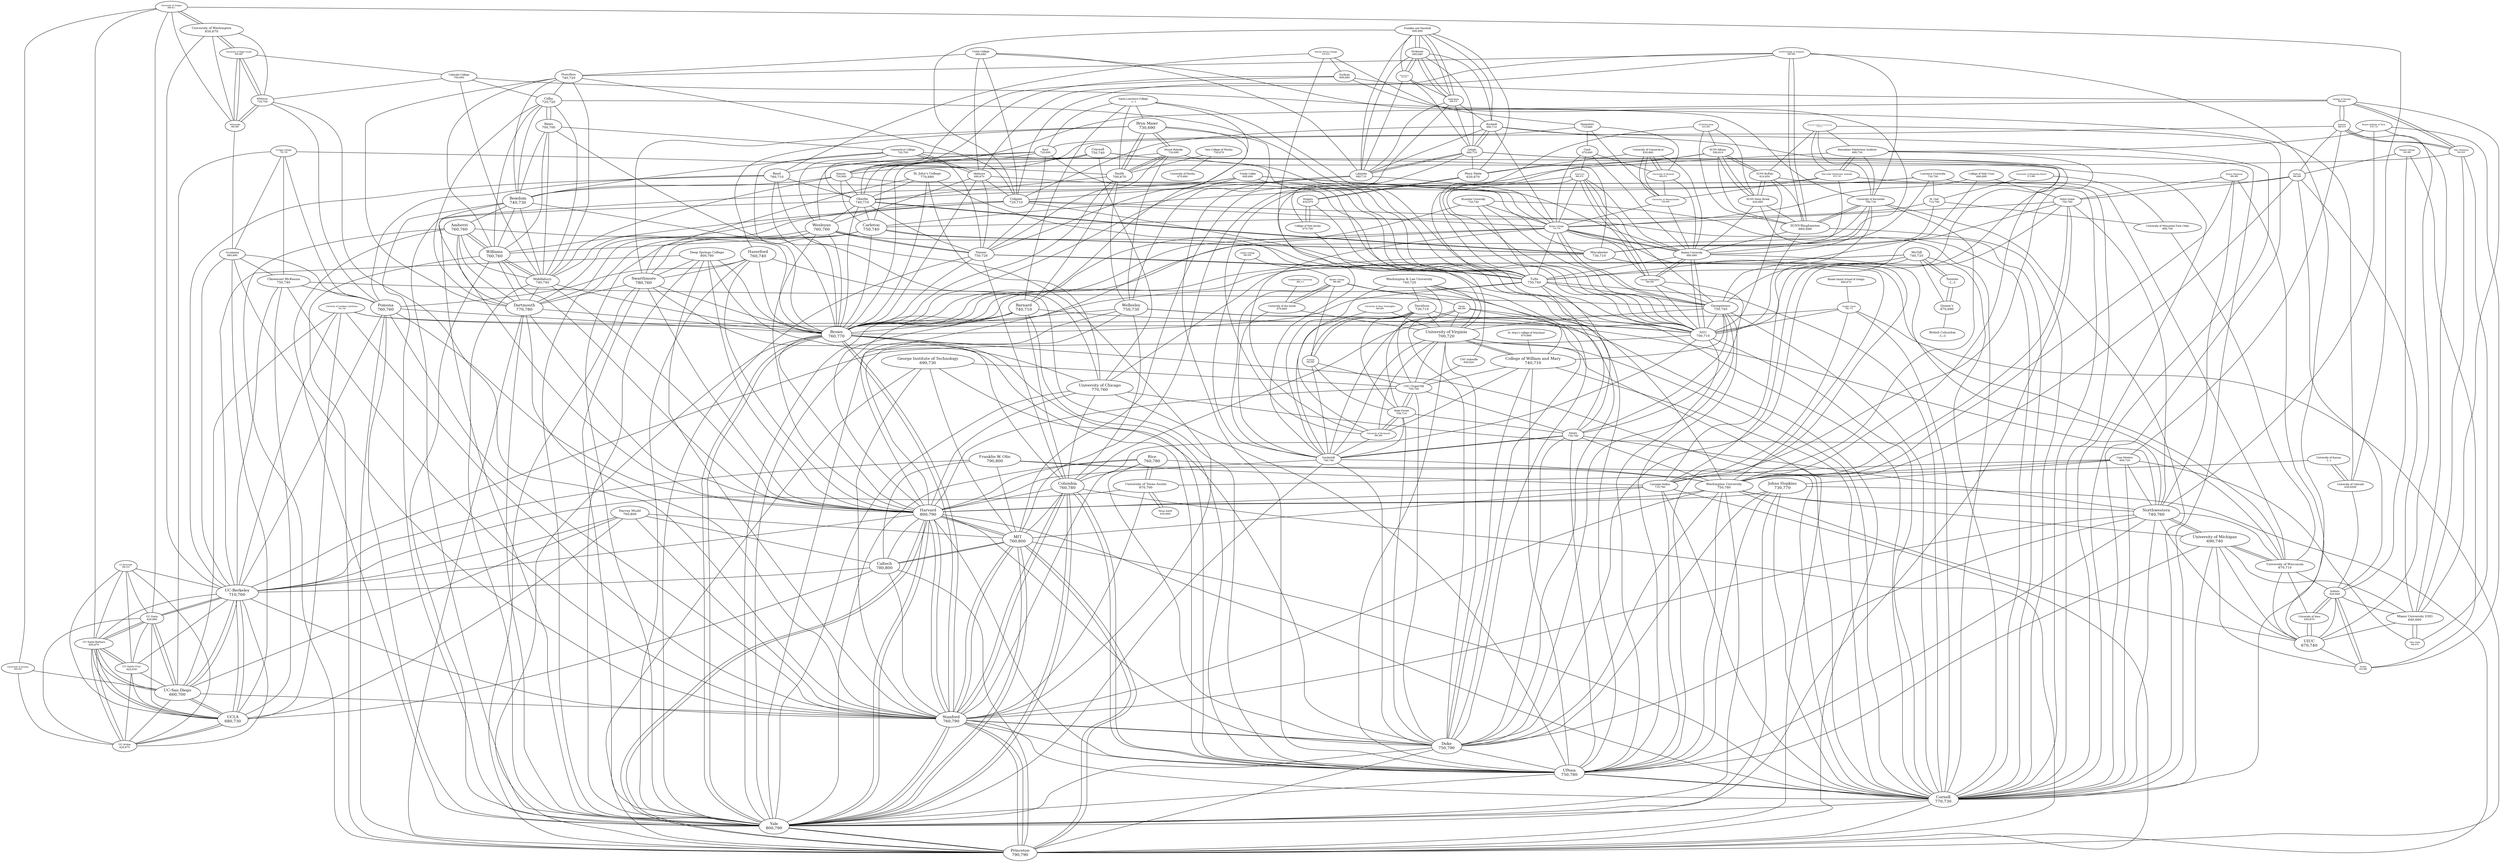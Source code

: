 graph{
"American" [cluster=1,fontsize=6.125,label="American\n690,670"];
"Amherst" [cluster=1,fontsize=12.5,label="Amherst\n760,760"];
"Universoty of Arizona" [cluster=2,fontsize=6.125,label="Universoty of Arizona\n600,620"];
"Bard" [cluster=3,fontsize=8.,label="Bard\n720,690"];
"Barnard" [cluster=1,fontsize=12.5,label="Barnard\n740,710"];
"Bates" [cluster=1,fontsize=10.125,label="Bates\n700,700"];
"Boston College" [cluster=1,fontsize=6.125,label="Boston College\n710,720"];
"Boston University" [cluster=1,fontsize=8.,label="Boston University\n680,690"];
"Bowdoin" [cluster=1,fontsize=12.5,label="Bowdoin\n740,730"];
"Brandeis University" [cluster=1,fontsize=8.,label="Brandeis University\n720,740"];
"Brown" [cluster=1,fontsize=12.5,label="Brown\n760,770"];
"Bryn Mawr" [cluster=5,fontsize=12.5,label="Bryn Mawr\n730,690"];
"Bucknell" [cluster=6,fontsize=8.,label="Bucknell\n690,710"];
"UC-Berkeley" [cluster=2,fontsize=12.5,label="UC-Berkeley\n710,760"];
"UC-Davis" [cluster=2,fontsize=8.,label="UC-Davis\n620,660"];
"UC-Irvine" [cluster=2,fontsize=8.,label="UC-Irvine\n620,675"];
"UCLA" [cluster=2,fontsize=12.5,label="UCLA\n680,730"];
"UC-Riverside" [cluster=2,fontsize=6.125,label="UC-Riverside\n560,610"];
"UC-San Diego" [cluster=2,fontsize=12.5,label="UC-San Diego\n660,700"];
"UC-Santa Barbara" [cluster=2,fontsize=8.,label="UC-Santa Barbara\n650,670"];
"UC-Santa Cruz" [cluster=2,fontsize=8.,label="UC-Santa Cruz\n620,630"];
"Caltech" [cluster=2,fontsize=12.5,label="Caltech\n780,800"];
"Carleton" [cluster=4,fontsize=12.5,label="Carleton\n750,740"];
"Carnegie Mellon" [cluster=1,fontsize=8.,label="Carnegie Mellon\n710,780"];
"Case Western" [cluster=4,fontsize=8.,label="Case Western\n690,720"];
"Centre College" [cluster=7,fontsize=6.125,label="Centre College\n690,650"];
"University of Chicago" [cluster=8,fontsize=12.5,label="University of Chicago\n770,760"];
"Claremont McKenna" [cluster=2,fontsize=10.125,label="Claremont McKenna\n750,740"];
"Harvey Mudd" [cluster=2,fontsize=10.125,label="Harvey Mudd\n760,800"];
"Pomona" [cluster=2,fontsize=12.5,label="Pomona\n760,760"];
"Scripps College" [cluster=2,fontsize=6.125,label="Scripps College\n730,700"];
"Clark" [cluster=1,fontsize=8.,label="Clark\n670,640"];
"Colby" [cluster=1,fontsize=10.125,label="Colby\n720,720"];
"Colgate" [cluster=1,fontsize=10.125,label="Colgate\n720,710"];
"Colorado College" [cluster=9,fontsize=8.,label="Colorado College\n700,690"];
"University of Colorado" [cluster=9,fontsize=8.,label="University of Colorado\n630,6500"];
"Columbia" [cluster=1,fontsize=12.5,label="Columbia\n760,780"];
"University of Connecticut" [cluster=1,fontsize=8.,label="University of Connecticut\n630,660"];
"Connecticut College" [cluster=1,fontsize=8.,label="Connecticut College\n720,700"];
"Cooper Union" [cluster=1,fontsize=6.125,label="Cooper Union\n700,770"];
"Cornell" [cluster=1,fontsize=12.5,label="Cornell\n770,730"];
"Dartmouth" [cluster=1,fontsize=12.5,label="Dartmouth\n770,780"];
"Davidson" [cluster=7,fontsize=10.125,label="Davidson\n730,710"];
"Deep Springs College" [cluster=8,fontsize=10.125,label="Deep Springs College\n800,780"];
"Denison" [cluster=4,fontsize=6.125,label="Denison\n690,670"];
"DePauw" [cluster=4,fontsize=6.125,label="DePauw\n660,660"];
"Dickinson" [cluster=6,fontsize=8.,label="Dickinson\n690,680"];
"Duke" [cluster=1,fontsize=12.5,label="Duke\n750,790"];
"Earlham" [cluster=4,fontsize=8.,label="Earlham\n690,660"];
"Emory" [cluster=7,fontsize=8.,label="Emory\n730,740"];
"University of Florida" [cluster=5,fontsize=8.,label="University of Florida\n670,690"];
"Franklin and Marshall" [cluster=6,fontsize=8.,label="Franklin and Marshall\n690,690"];
"Furman" [cluster=7,fontsize=6.125,label="Furman\n690,690"];
"George Washington" [cluster=1,fontsize=6.125,label="George Washington\n690,690"];
"Georgetown" [cluster=1,fontsize=10.125,label="Georgetown\n750,740"];
"George Institute of Technology" [cluster=1,fontsize=12.5,label="George Institute of Technology\n690,730"];
"Gettysburg" [cluster=6,fontsize=6.125,label="Gettysburg\n690,670"];
"Crinnell" [cluster=4,fontsize=10.125,label="Crinnell\n750,740"];
"Hamilton" [cluster=1,fontsize=10.125,label="Hamilton\n740,720"];
"Hampshire" [cluster=1,fontsize=8.,label="Hampshire\n710,660"];
"Harvard" [cluster=1,fontsize=12.5,label="Harvard\n800,790"];
"Haverford" [cluster=1,fontsize=12.5,label="Haverford\n760,740"];
"College of Holy Cross" [cluster=4,fontsize=8.,label="College of Holy Cross\n690,690"];
"UIUC" [cluster=4,fontsize=12.5,label="UIUC\n670,740"];
"Illinois Institute of Tech." [cluster=4,fontsize=6.125,label="Illinois Institute of Tech.\n670,710"];
"Illinois Wesleyan" [cluster=4,fontsize=6.125,label="Illinois Wesleyan\n680,680"];
"Indiana" [cluster=4,fontsize=8.,label="Indiana\n620,640"];
"British Columbia" [cluster=8,fontsize=10.125,label="British Columbia\n-1,-1"];
"McGill" [cluster=8,fontsize=10.125,label="McGill\n740,720"];
"Queen's" [cluster=8,fontsize=10.125,label="Queen's\n670,690"];
"Toronto" [cluster=8,fontsize=10.125,label="Toronto\n-1,-1"];
"University of Iowa" [cluster=4,fontsize=8.,label="University of Iowa\n650,670"];
"Johns Hopkins" [cluster=1,fontsize=12.5,label="Johns Hopkins\n730,770"];
"University of Kansas" [cluster=9,fontsize=8.,label="University of Kansas\n-1,-1"];
"Kenyon" [cluster=4,fontsize=8.,label="Kenyon\n730,690"];
"Lafayette" [cluster=6,fontsize=8.,label="Lafayette\n680,710"];
"Lawrence University" [cluster=4,fontsize=8.,label="Lawrence University\n730,700"];
"Lehigh" [cluster=6,fontsize=8.,label="Lehigh\n680,710"];
"Macalester" [cluster=4,fontsize=10.125,label="Macalester\n730,710"];
"University of Mary Washington" [cluster=7,fontsize=6.125,label="University of Mary Washington\n660,630"];
"University of Massachusetts" [cluster=1,fontsize=6.125,label="University of Massachusetts\n620,640"];
"MIT" [cluster=1,fontsize=12.5,label="MIT\n760,800"];
"Miami University (OH)" [cluster=4,fontsize=10.125,label="Miami University (OH)\n640,660"];
"University of Michigan" [cluster=4,fontsize=12.5,label="University of Michigan\n690,740"];
"Middlebury" [cluster=1,fontsize=10.125,label="Middlebury\n740,740"];
"University of Minnesota-Morris" [cluster=4,fontsize=6.125,label="University of Minnesota-Morris\n673,680"];
"University of Minnesota-Twin Cities" [cluster=4,fontsize=8.,label="University of Minnesota-Twin Cities\n680,700"];
"Mount Holyoke" [cluster=5,fontsize=8.,label="Mount Holyoke\n730,690"];
"Muhlenberg" [cluster=6,fontsize=4.5,label="Muhlenberg\n660,660"];
"New College of Florida" [cluster=5,fontsize=8.,label="New College of Florida\n750,670"];
"College of New Jersey" [cluster=6,fontsize=8.,label="College of New Jersey\n670,700"];
"NYU" [cluster=1,fontsize=10.125,label="NYU\n700,710"];
"UNC-Asheville" [cluster=3,fontsize=8.,label="UNC-Asheville\n640,620"];
"UNC-Chapel Hill" [cluster=7,fontsize=8.,label="UNC-Chapel Hill\n700,700"];
"Northwestern" [cluster=4,fontsize=12.5,label="Northwestern\n740,760"];
"Notre Dame" [cluster=4,fontsize=8.,label="Notre Dame\n750,760"];
"Oberlin" [cluster=4,fontsize=10.125,label="Oberlin\n740,710"];
"Occidental" [cluster=2,fontsize=8.,label="Occidental\n690,690"];
"Ohio State" [cluster=4,fontsize=6.125,label="Ohio State\n640,670"];
"Ohio Wesleyan" [cluster=4,fontsize=6.125,label="Ohio Wesleyan\n640,650"];
"Franklin W. Olin" [cluster=2,fontsize=12.5,label="Franklin W. Olin\n790,800"];
"University of Oregon" [cluster=9,fontsize=6.125,label="University of Oregon\n606,611"];
"UPenn" [cluster=1,fontsize=12.5,label="UPenn\n750,780"];
"Penn State" [cluster=6,fontsize=10.125,label="Penn State\n630,670"];
"Princeton" [cluster=1,fontsize=12.5,label="Princeton\n790,790"];
"University of Puget Sound" [cluster=9,fontsize=6.125,label="University of Puget Sound\n690,660"];
"Purdue" [cluster=4,fontsize=6.125,label="Purdue\n610,660"];
"Reed" [cluster=3,fontsize=10.125,label="Reed\n760,710"];
"Rensselaer Polytechnic Institute" [cluster=10,fontsize=8.,label="Rensselaer Polytechnic Institute\n690,730"];
"Rhode Island School of Design" [cluster=1,fontsize=8.,label="Rhode Island School of Design\n660,670"];
"Rhodes College" [cluster=7,fontsize=6.125,label="Rhodes College\n690,680"];
"Rice" [cluster=9,fontsize=12.5,label="Rice\n760,780"];
"University of Richmond" [cluster=7,fontsize=6.125,label="University of Richmond\n690,690"];
"University of Rochester" [cluster=10,fontsize=8.,label="University of Rochester\n700,730"];
"Rochester Institute of Technology" [cluster=10,fontsize=4.5,label="Rochester Institute of Technology\n630,670"];
"Rutgers" [cluster=6,fontsize=8.,label="Rutgers\n630,670"];
"St. John's College" [cluster=8,fontsize=10.125,label="St. John's College\n770,680"];
"St. Mary's college of Maryland" [cluster=1,fontsize=8.,label="St. Mary's college of Maryland\n670,660"];
"St. Olaf" [cluster=4,fontsize=8.,label="St. Olaf\n710,700"];
"Santa Lawrence College" [cluster=5,fontsize=8.,label="Santa Lawrence College\n-1,-1"];
"Skidmore" [cluster=1,fontsize=8.,label="Skidmore\n680,670"];
"Smith" [cluster=5,fontsize=10.125,label="Smith\n700,670"];
"University of the South" [cluster=7,fontsize=8.,label="University of the South\n670,660"];
"Univerity of Southern California" [cluster=2,fontsize=6.125,label="Univerity of Southern California\n720,740"];
"Southwestern University" [cluster=7,fontsize=6.125,label="Southwestern University\n680,3.5"];
"Stanford" [cluster=1,fontsize=12.5,label="Stanford\n760,790"];
"SUNY-Albany" [cluster=10,fontsize=8.,label="SUNY-Albany\n590,610"];
"SUNY-Binghamton" [cluster=10,fontsize=10.125,label="SUNY-Binghamton\n660,690"];
"SUNY-Buffalo" [cluster=10,fontsize=8.,label="SUNY-Buffalo\n610,650"];
"SUNY-College at Geneseo" [cluster=10,fontsize=6.125,label="SUNY-College at Geneseo\n690,690"];
"SUNY-Purchase" [cluster=10,fontsize=6.125,label="SUNY-Purchase\n610,590"];
"SUNY-Stony Brook" [cluster=10,fontsize=8.,label="SUNY-Stony Brook\n620,660"];
"Swarthmore" [cluster=1,fontsize=12.5,label="Swarthmore\n780,760"];
"University of Texas-Austin" [cluster=9,fontsize=10.125,label="University of Texas-Austin\n670,700"];
"Texas A&M" [cluster=9,fontsize=8.,label="Texas A&M\n630,660"];
"Trinity Collee" [cluster=1,fontsize=8.,label="Trinity Collee\n690,690"];
"Tufts" [cluster=1,fontsize=10.125,label="Tufts\n750,740"];
"Tulane" [cluster=7,fontsize=6.125,label="Tulane\n690,680"];
"Union College" [cluster=6,fontsize=8.,label="Union College\n660,680"];
"Vanderbilt" [cluster=7,fontsize=8.,label="Vanderbilt\n740,740"];
"Vassar" [cluster=1,fontsize=10.125,label="Vassar\n750,720"];
"University of Vermont" [cluster=1,fontsize=6.125,label="University of Vermont\n660,670"];
"University of Virginia" [cluster=1,fontsize=12.5,label="University of Virginia\n700,720"];
"Wabash College" [cluster=4,fontsize=6.125,label="Wabash College\n650,660"];
"Wake Forest" [cluster=7,fontsize=8.,label="Wake Forest\n700,710"];
"Warren Wilson College" [cluster=3,fontsize=6.125,label="Warren Wilson College\n670,610"];
"University of Washington" [cluster=9,fontsize=10.125,label="University of Washington\n650,670"];
"Washington & Lee University" [cluster=7,fontsize=10.125,label="Washington & Lee University\n740,720"];
"Washington University" [cluster=4,fontsize=10.125,label="Washington University\n750,780"];
"Wellesley" [cluster=1,fontsize=12.5,label="Wellesley\n750,730"];
"Wesleyan" [cluster=1,fontsize=12.5,label="Wesleyan\n760,760"];
"Whitman" [cluster=9,fontsize=8.,label="Whitman\n730,700"];
"Willamette" [cluster=9,fontsize=6.125,label="Willamette\n690,660"];
"College of William and Mary" [cluster=1,fontsize=12.5,label="College of William and Mary\n740,710"];
"Williams" [cluster=1,fontsize=12.5,label="Williams\n760,760"];
"University of Wisconsin" [cluster=4,fontsize=10.125,label="University of Wisconsin\n670,710"];
"College of Wooster" [cluster=4,fontsize=6.125,label="College of Wooster\n680,650"];
"Worcester Polytechnic Institute" [cluster=10,fontsize=6.125,label="Worcester Polytechnic Institute\n670,720"];
"Yale" [cluster=1,fontsize=12.5,label="Yale\n800,790"];
"American"--"George Washington";
"American"--"Boston University";
"American"--"Georgetown";
"American"--"NYU";
"American"--"Boston College";
"American"--"Tufts";
"Amherst"--"Harvard";
"Amherst"--"Princeton";
"Amherst"--"Yale";
"Amherst"--"Brown";
"Amherst"--"Dartmouth";
"Amherst"--"Williams";
"Universoty of Arizona"--"UC-Irvine";
"Universoty of Arizona"--"UC-San Diego";
"Bard"--"NYU";
"Bard"--"Vassar";
"Bard"--"Oberlin";
"Bard"--"Reed";
"Bard"--"Wesleyan";
"Barnard"--"Columbia";
"Barnard"--"NYU";
"Barnard"--"Brown";
"Barnard"--"Yale";
"Barnard"--"Harvard";
"Barnard"--"UPenn";
"Bates"--"Bowdoin";
"Bates"--"Colby";
"Bates"--"Middlebury";
"Bates"--"Williams";
"Bates"--"Brown";
"Bates"--"Connecticut College";
"Boston College"--"Georgetown";
"Boston College"--"Harvard";
"Boston College"--"Tufts";
"Boston College"--"Boston University";
"Boston College"--"UPenn";
"Boston College"--"Brown";
"Boston University"--"NYU";
"Boston University"--"Boston College";
"Boston University"--"George Washington";
"Boston University"--"Tufts";
"Bowdoin"--"Dartmouth";
"Bowdoin"--"Williams";
"Bowdoin"--"Middlebury";
"Bowdoin"--"Yale";
"Bowdoin"--"Brown";
"Bowdoin"--"Amherst";
"Brandeis University"--"Boston College";
"Brandeis University"--"Brown";
"Brandeis University"--"NYU";
"Brandeis University"--"Tufts";
"Brandeis University"--"Cornell";
"Brown"--"Harvard";
"Brown"--"Yale";
"Brown"--"Columbia";
"Brown"--"Stanford";
"Brown"--"Cornell";
"Brown"--"Princeton";
"Bryn Mawr"--"Wellesley";
"Bryn Mawr"--"Smith";
"Bryn Mawr"--"Mount Holyoke";
"Bryn Mawr"--"Haverford";
"Bryn Mawr"--"Swarthmore";
"Bryn Mawr"--"Barnard";
"Bucknell"--"Boston College";
"Bucknell"--"Lehigh";
"Bucknell"--"Colgate";
"Bucknell"--"Cornell";
"Bucknell"--"Carnegie Mellon";
"UC-Berkeley"--"UCLA";
"UC-Berkeley"--"Stanford";
"UC-Berkeley"--"UC-San Diego";
"UC-Berkeley"--"UC-Davis";
"UC-Berkeley"--"Harvard";
"UC-Davis"--"UC-Berkeley";
"UC-Davis"--"UCLA";
"UC-Davis"--"UC-San Diego";
"UC-Davis"--"UC-Santa Barbara";
"UC-Davis"--"UC-Irvine";
"UC-Irvine"--"UCLA";
"UC-Irvine"--"UC-San Diego";
"UC-Irvine"--"UC-Santa Barbara";
"UC-Irvine"--"UC-Berkeley";
"UCLA"--"UC-Berkeley";
"UCLA"--"UC-San Diego";
"UCLA"--"UC-Irvine";
"UCLA"--"UC-Santa Barbara";
"UC-Riverside"--"UC-Irvine";
"UC-Riverside"--"UC-Santa Cruz";
"UC-Riverside"--"UC-Berkeley";
"UC-Riverside"--"UC-Davis";
"UC-Riverside"--"UCLA";
"UC-Riverside"--"UC-Santa Barbara";
"UC-San Diego"--"UCLA";
"UC-San Diego"--"UC-Berkeley";
"UC-San Diego"--"Stanford";
"UC-San Diego"--"UC-Santa Barbara";
"UC-San Diego"--"UC-Davis";
"UC-Santa Barbara"--"UCLA";
"UC-Santa Barbara"--"UC-San Diego";
"UC-Santa Barbara"--"UC-Irvine";
"UC-Santa Barbara"--"UC-Berkeley";
"UC-Santa Barbara"--"UC-Davis";
"UC-Santa Barbara"--"UC-Santa Cruz";
"UC-Santa Cruz"--"UC-Santa Barbara";
"UC-Santa Cruz"--"UC-Davis";
"UC-Santa Cruz"--"UC-San Diego";
"UC-Santa Cruz"--"UCLA";
"UC-Santa Cruz"--"UC-Berkeley";
"UC-Santa Cruz"--"UC-Irvine";
"Caltech"--"MIT";
"Caltech"--"Stanford";
"Caltech"--"Harvard";
"Caltech"--"Princeton";
"Caltech"--"UC-Berkeley";
"Caltech"--"UCLA";
"Carleton"--"Macalester";
"Carleton"--"Brown";
"Carleton"--"Williams";
"Carleton"--"Yale";
"Carleton"--"Swarthmore";
"Carnegie Mellon"--"MIT";
"Carnegie Mellon"--"Cornell";
"Carnegie Mellon"--"UPenn";
"Carnegie Mellon"--"Princeton";
"Carnegie Mellon"--"Harvard";
"Case Western"--"Washington University";
"Case Western"--"Ohio State";
"Case Western"--"Northwestern";
"Case Western"--"Carnegie Mellon";
"Case Western"--"Cornell";
"Case Western"--"Johns Hopkins";
"Centre College"--"Vanderbilt";
"Centre College"--"Rhodes College";
"University of Chicago"--"Columbia";
"University of Chicago"--"Harvard";
"University of Chicago"--"Northwestern";
"University of Chicago"--"UPenn";
"University of Chicago"--"Yale";
"Claremont McKenna"--"Stanford";
"Claremont McKenna"--"UCLA";
"Claremont McKenna"--"UC-Berkeley";
"Claremont McKenna"--"Pomona";
"Claremont McKenna"--"Georgetown";
"Harvey Mudd"--"MIT";
"Harvey Mudd"--"UC-Berkeley";
"Harvey Mudd"--"Stanford";
"Harvey Mudd"--"Caltech";
"Harvey Mudd"--"UCLA";
"Harvey Mudd"--"UC-San Diego";
"Pomona"--"Stanford";
"Pomona"--"Brown";
"Pomona"--"Yale";
"Pomona"--"Harvard";
"Pomona"--"UC-Berkeley";
"Pomona"--"Princeton";
"Scripps College"--"Claremont McKenna";
"Scripps College"--"Occidental";
"Scripps College"--"Pomona";
"Scripps College"--"UC-San Diego";
"Scripps College"--"Smith";
"Clark"--"Boston University";
"Clark"--"University of Vermont";
"Clark"--"American";
"Clark"--"Boston College";
"Colby"--"Bowdoin";
"Colby"--"Middlebury";
"Colby"--"Bates";
"Colby"--"Dartmouth";
"Colby"--"Williams";
"Colby"--"Tufts";
"Colgate"--"Dartmouth";
"Colgate"--"Boston College";
"Colgate"--"Cornell";
"Colgate"--"Middlebury";
"Colgate"--"Williams";
"Colgate"--"Tufts";
"Colorado College"--"University of Colorado";
"Colorado College"--"Middlebury";
"Colorado College"--"Whitman";
"Colorado College"--"Colby";
"University of Colorado"--"Indiana";
"Columbia"--"Harvard";
"Columbia"--"Yale";
"Columbia"--"Stanford";
"Columbia"--"Princeton";
"Columbia"--"MIT";
"Columbia"--"UPenn";
"University of Connecticut"--"Boston University";
"University of Connecticut"--"University of Massachusetts";
"University of Connecticut"--"Penn State";
"University of Connecticut"--"University of Vermont";
"Connecticut College"--"Brown";
"Connecticut College"--"Tufts";
"Connecticut College"--"Skidmore";
"Connecticut College"--"Vassar";
"Connecticut College"--"Wesleyan";
"Connecticut College"--"Bowdoin";
"Cooper Union"--"NYU";
"Cooper Union"--"Columbia";
"Cooper Union"--"Cornell";
"Cooper Union"--"Carnegie Mellon";
"Cooper Union"--"Princeton";
"Cornell"--"Harvard";
"Cornell"--"Princeton";
"Cornell"--"Stanford";
"Cornell"--"UPenn";
"Cornell"--"Yale";
"Dartmouth"--"Brown";
"Dartmouth"--"Harvard";
"Dartmouth"--"Princeton";
"Dartmouth"--"Stanford";
"Dartmouth"--"Yale";
"Davidson"--"UNC-Chapel Hill";
"Davidson"--"Vanderbilt";
"Davidson"--"University of Virginia";
"Davidson"--"Duke";
"Davidson"--"Wake Forest";
"Davidson"--"Furman";
"Deep Springs College"--"Harvard";
"Deep Springs College"--"UC-Berkeley";
"Deep Springs College"--"University of Chicago";
"Deep Springs College"--"Stanford";
"Deep Springs College"--"Swarthmore";
"Deep Springs College"--"Yale";
"Deep Springs College"--"Brown";
"Denison"--"Miami University (OH)";
"Denison"--"College of Wooster";
"Denison"--"Ohio Wesleyan";
"Denison"--"Kenyon";
"Denison"--"DePauw";
"Denison"--"Case Western";
"DePauw"--"Indiana";
"DePauw"--"Miami University (OH)";
"DePauw"--"Notre Dame";
"DePauw"--"Vanderbilt";
"DePauw"--"Washington University";
"Dickinson"--"Gettysburg";
"Dickinson"--"Franklin and Marshall";
"Dickinson"--"Bucknell";
"Dickinson"--"Lafayette";
"Dickinson"--"Lehigh";
"Dickinson"--"Muhlenberg";
"Duke"--"Harvard";
"Duke"--"Princeton";
"Duke"--"Yale";
"Duke"--"Stanford";
"Duke"--"UPenn";
"Earlham"--"Oberlin";
"Earlham"--"Kenyon";
"Earlham"--"Macalester";
"Earlham"--"College of Wooster";
"Emory"--"Duke";
"Emory"--"Washington University";
"Emory"--"UPenn";
"Emory"--"Vanderbilt";
"Emory"--"Georgetown";
"Emory"--"Northwestern";
"Franklin and Marshall"--"Bucknell";
"Franklin and Marshall"--"Dickinson";
"Franklin and Marshall"--"Gettysburg";
"Franklin and Marshall"--"Lafayette";
"Franklin and Marshall"--"Colgate";
"Franklin and Marshall"--"Penn State";
"Furman"--"Wake Forest";
"Furman"--"UNC-Chapel Hill";
"Furman"--"Vanderbilt";
"Furman"--"Davidson";
"George Washington"--"Boston University";
"George Washington"--"NYU";
"George Washington"--"Georgetown";
"George Washington"--"American";
"George Washington"--"Emory";
"George Washington"--"Boston College";
"Georgetown"--"Boston College";
"Georgetown"--"UPenn";
"Georgetown"--"NYU";
"Georgetown"--"Duke";
"Georgetown"--"University of Virginia";
"Georgetown"--"Cornell";
"George Institute of Technology"--"Duke";
"George Institute of Technology"--"MIT";
"George Institute of Technology"--"Princeton";
"George Institute of Technology"--"Stanford";
"George Institute of Technology"--"UNC-Chapel Hill";
"Gettysburg"--"Dickinson";
"Gettysburg"--"Bucknell";
"Gettysburg"--"Franklin and Marshall";
"Gettysburg"--"Lafayette";
"Gettysburg"--"Lehigh";
"Gettysburg"--"University of Richmond";
"Crinnell"--"Carleton";
"Crinnell"--"Macalester";
"Crinnell"--"Oberlin";
"Crinnell"--"Washington University";
"Crinnell"--"Kenyon";
"Crinnell"--"University of Chicago";
"Hamilton"--"Colgate";
"Hamilton"--"Middlebury";
"Hamilton"--"Williams";
"Hamilton"--"Bowdoin";
"Hamilton"--"Dartmouth";
"Hamilton"--"Colby";
"Hampshire"--"Bard";
"Hampshire"--"University of Vermont";
"Hampshire"--"University of Massachusetts";
"Hampshire"--"Clark";
"Harvard"--"Yale";
"Harvard"--"Stanford";
"Harvard"--"MIT";
"Harvard"--"Princeton";
"Haverford"--"Brown";
"Haverford"--"Swarthmore";
"Haverford"--"Pomona";
"Haverford"--"UPenn";
"Haverford"--"Yale";
"Haverford"--"Harvard";
"College of Holy Cross"--"Boston College";
"College of Holy Cross"--"Georgetown";
"College of Holy Cross"--"Notre Dame";
"UIUC"--"Northwestern";
"UIUC"--"University of Michigan";
"UIUC"--"University of Wisconsin";
"UIUC"--"Washington University";
"UIUC"--"Purdue";
"Illinois Institute of Tech."--"UIUC";
"Illinois Institute of Tech."--"Purdue";
"Illinois Institute of Tech."--"Northwestern";
"Illinois Institute of Tech."--"Rensselaer Polytechnic Institute";
"Illinois Wesleyan"--"UIUC";
"Illinois Wesleyan"--"Northwestern";
"Illinois Wesleyan"--"Washington University";
"Illinois Wesleyan"--"Notre Dame";
"Indiana"--"Purdue";
"Indiana"--"UIUC";
"Indiana"--"University of Iowa";
"Indiana"--"Miami University (OH)";
"McGill"--"Toronto";
"McGill"--"NYU";
"McGill"--"Cornell";
"McGill"--"Brown";
"McGill"--"Tufts";
"McGill"--"University of Chicago";
"Queen's"--"Toronto";
"Queen's"--"McGill";
"Queen's"--"British Columbia";
"Toronto"--"Queen's";
"Toronto"--"McGill";
"University of Iowa"--"UIUC";
"University of Iowa"--"Indiana";
"University of Iowa"--"University of Wisconsin";
"University of Iowa"--"UIUC";
"Johns Hopkins"--"Harvard";
"Johns Hopkins"--"Yale";
"Johns Hopkins"--"Cornell";
"Johns Hopkins"--"UPenn";
"Johns Hopkins"--"Duke";
"Johns Hopkins"--"Princeton";
"University of Kansas"--"University of Texas-Austin";
"University of Kansas"--"University of Colorado";
"University of Kansas"--"University of Colorado";
"Kenyon"--"Oberlin";
"Kenyon"--"Middlebury";
"Kenyon"--"Carleton";
"Kenyon"--"Bowdoin";
"Kenyon"--"Macalester";
"Lafayette"--"Bucknell";
"Lafayette"--"Lehigh";
"Lafayette"--"Colgate";
"Lafayette"--"UPenn";
"Lafayette"--"Boston College";
"Lawrence University"--"University of Wisconsin";
"Lawrence University"--"St. Olaf";
"Lawrence University"--"Macalester";
"Lawrence University"--"Oberlin";
"Lawrence University"--"Carleton";
"Lehigh"--"Penn State";
"Lehigh"--"Bucknell";
"Lehigh"--"Lafayette";
"Lehigh"--"Cornell";
"Lehigh"--"Carnegie Mellon";
"Macalester"--"Carleton";
"Macalester"--"Oberlin";
"Macalester"--"Brown";
"Macalester"--"Washington University";
"Macalester"--"University of Wisconsin";
"University of Mary Washington"--"University of Virginia";
"University of Mary Washington"--"University of Richmond";
"University of Massachusetts"--"Boston University";
"University of Massachusetts"--"University of Connecticut";
"University of Massachusetts"--"Boston College";
"MIT"--"Caltech";
"MIT"--"Cornell";
"MIT"--"Harvard";
"MIT"--"Princeton";
"MIT"--"Stanford";
"MIT"--"Yale";
"Miami University (OH)"--"Ohio State";
"Miami University (OH)"--"UIUC";
"Miami University (OH)"--"University of Michigan";
"University of Michigan"--"Cornell";
"University of Michigan"--"UPenn";
"University of Michigan"--"Northwestern";
"University of Michigan"--"Washington University";
"University of Michigan"--"University of Wisconsin";
"Middlebury"--"Dartmouth";
"Middlebury"--"Williams";
"Middlebury"--"Yale";
"Middlebury"--"Harvard";
"Middlebury"--"Amherst";
"Middlebury"--"Brown";
"University of Minnesota-Morris"--"University of Minnesota-Twin Cities";
"University of Minnesota-Morris"--"St. Olaf";
"University of Minnesota-Twin Cities"--"University of Wisconsin";
"Mount Holyoke"--"Smith";
"Mount Holyoke"--"Wellesley";
"Mount Holyoke"--"Bryn Mawr";
"Mount Holyoke"--"Tufts";
"Mount Holyoke"--"Vassar";
"Mount Holyoke"--"Brown";
"Muhlenberg"--"Franklin and Marshall";
"Muhlenberg"--"Lafayette";
"Muhlenberg"--"Lehigh";
"Muhlenberg"--"Dickinson";
"Muhlenberg"--"Gettysburg";
"New College of Florida"--"University of Florida";
"New College of Florida"--"Smith";
"College of New Jersey"--"Rutgers";
"College of New Jersey"--"NYU";
"College of New Jersey"--"Lehigh";
"NYU"--"Cornell";
"NYU"--"Columbia";
"NYU"--"Boston University";
"NYU"--"UPenn";
"NYU"--"UC-Berkeley";
"UNC-Asheville"--"UNC-Chapel Hill";
"UNC-Chapel Hill"--"Duke";
"UNC-Chapel Hill"--"Wake Forest";
"UNC-Chapel Hill"--"University of Virginia";
"UNC-Chapel Hill"--"Emory";
"UNC-Chapel Hill"--"Harvard";
"Northwestern"--"Stanford";
"Northwestern"--"Duke";
"Northwestern"--"Cornell";
"Northwestern"--"UPenn";
"Northwestern"--"University of Michigan";
"Notre Dame"--"Boston College";
"Notre Dame"--"Duke";
"Notre Dame"--"Washington University";
"Notre Dame"--"Georgetown";
"Notre Dame"--"Yale";
"Notre Dame"--"Northwestern";
"Oberlin"--"Wesleyan";
"Oberlin"--"Vassar";
"Oberlin"--"Brown";
"Oberlin"--"Carleton";
"Oberlin"--"Macalester";
"Oberlin"--"Yale";
"Occidental"--"UCLA";
"Occidental"--"UC-Berkeley";
"Occidental"--"Pomona";
"Occidental"--"Claremont McKenna";
"Occidental"--"Stanford";
"Ohio State"--"Miami University (OH)";
"Ohio Wesleyan"--"College of Wooster";
"Ohio Wesleyan"--"Miami University (OH)";
"Ohio Wesleyan"--"Denison";
"Ohio Wesleyan"--"Ohio State";
"Ohio Wesleyan"--"Kenyon";
"Franklin W. Olin"--"MIT";
"Franklin W. Olin"--"Cornell";
"Franklin W. Olin"--"Caltech";
"Franklin W. Olin"--"UC-Berkeley";
"Franklin W. Olin"--"Carnegie Mellon";
"University of Oregon"--"UC-Davis";
"University of Oregon"--"UC-Santa Barbara";
"University of Oregon"--"University of Colorado";
"University of Oregon"--"University of Washington";
"University of Oregon"--"Universoty of Arizona";
"UPenn"--"Harvard";
"UPenn"--"Columbia";
"UPenn"--"Cornell";
"UPenn"--"Yale";
"UPenn"--"Brown";
"UPenn"--"Stanford";
"Penn State"--"Rutgers";
"Princeton"--"Harvard";
"Princeton"--"Yale";
"Princeton"--"Stanford";
"Princeton"--"MIT";
"University of Puget Sound"--"University of Washington";
"University of Puget Sound"--"Willamette";
"University of Puget Sound"--"Whitman";
"University of Puget Sound"--"Colorado College";
"Purdue"--"Indiana";
"Purdue"--"University of Michigan";
"Reed"--"UC-Berkeley";
"Reed"--"Stanford";
"Reed"--"Pomona";
"Reed"--"Oberlin";
"Reed"--"University of Chicago";
"Rensselaer Polytechnic Institute"--"MIT";
"Rensselaer Polytechnic Institute"--"Cornell";
"Rensselaer Polytechnic Institute"--"Carnegie Mellon";
"Rensselaer Polytechnic Institute"--"University of Rochester";
"Rensselaer Polytechnic Institute"--"Worcester Polytechnic Institute";
"Rhode Island School of Design"--"Cooper Union";
"Rhodes College"--"Vanderbilt";
"Rhodes College"--"Tulane";
"Rhodes College"--"Emory";
"Rhodes College"--"Furman";
"Rhodes College"--"University of the South";
"Rice"--"Stanford";
"Rice"--"Harvard";
"Rice"--"Washington University";
"Rice"--"Yale";
"Rice"--"Duke";
"Rice"--"University of Texas-Austin";
"University of Richmond"--"Boston College";
"University of Richmond"--"College of William and Mary";
"University of Richmond"--"University of Virginia";
"University of Richmond"--"Vanderbilt";
"University of Richmond"--"Wake Forest";
"University of Rochester"--"Cornell";
"University of Rochester"--"Boston University";
"University of Rochester"--"SUNY-Binghamton";
"University of Rochester"--"Brown";
"University of Rochester"--"Tufts";
"University of Rochester"--"Washington University";
"Rochester Institute of Technology"--"Rensselaer Polytechnic Institute";
"Rochester Institute of Technology"--"SUNY-Buffalo";
"Rochester Institute of Technology"--"Cornell";
"Rochester Institute of Technology"--"University of Rochester";
"Rochester Institute of Technology"--"Worcester Polytechnic Institute";
"Rutgers"--"College of New Jersey";
"Rutgers"--"NYU";
"Rutgers"--"Penn State";
"St. John's College"--"University of Chicago";
"St. John's College"--"Oberlin";
"St. John's College"--"University of Virginia";
"St. John's College"--"Brown";
"St. John's College"--"Swarthmore";
"St. Mary's college of Maryland"--"College of William and Mary";
"St. Olaf"--"Carleton";
"St. Olaf"--"Macalester";
"St. Olaf"--"University of Minnesota-Twin Cities";
"Santa Lawrence College"--"NYU";
"Santa Lawrence College"--"Bard";
"Santa Lawrence College"--"Smith";
"Santa Lawrence College"--"Vassar";
"Santa Lawrence College"--"Barnard";
"Santa Lawrence College"--"Bryn Mawr";
"Skidmore"--"Vassar";
"Skidmore"--"Connecticut College";
"Skidmore"--"Wesleyan";
"Skidmore"--"Tufts";
"Skidmore"--"Brown";
"Skidmore"--"Colgate";
"Smith"--"Wellesley";
"Smith"--"Bryn Mawr";
"Smith"--"Mount Holyoke";
"Smith"--"Barnard";
"Smith"--"Oberlin";
"Smith"--"Brown";
"University of the South"--"Vanderbilt";
"University of the South"--"University of Virginia";
"University of the South"--"Rhodes College";
"Univerity of Southern California"--"UCLA";
"Univerity of Southern California"--"UC-Berkeley";
"Univerity of Southern California"--"Stanford";
"Univerity of Southern California"--"UC-San Diego";
"Univerity of Southern California"--"NYU";
"Univerity of Southern California"--"Northwestern";
"Southwestern University"--"University of the South";
"Stanford"--"Harvard";
"Stanford"--"Princeton";
"Stanford"--"Yale";
"Stanford"--"MIT";
"Stanford"--"Brown";
"Stanford"--"Columbia";
"Stanford"--"Duke";
"SUNY-Albany"--"SUNY-Binghamton";
"SUNY-Albany"--"SUNY-Stony Brook";
"SUNY-Albany"--"SUNY-Buffalo";
"SUNY-Albany"--"NYU";
"SUNY-Albany"--"Penn State";
"SUNY-Binghamton"--"Cornell";
"SUNY-Binghamton"--"NYU";
"SUNY-Binghamton"--"Boston University";
"SUNY-Binghamton"--"University of Rochester";
"SUNY-Binghamton"--"SUNY-College at Geneseo";
"SUNY-Buffalo"--"SUNY-Albany";
"SUNY-Buffalo"--"SUNY-Binghamton";
"SUNY-Buffalo"--"SUNY-Stony Brook";
"SUNY-Buffalo"--"Cornell";
"SUNY-Buffalo"--"NYU";
"SUNY-College at Geneseo"--"Colgate";
"SUNY-College at Geneseo"--"Cornell";
"SUNY-College at Geneseo"--"Hamilton";
"SUNY-College at Geneseo"--"Skidmore";
"SUNY-College at Geneseo"--"SUNY-Binghamton";
"SUNY-College at Geneseo"--"University of Rochester";
"SUNY-Purchase"--"NYU";
"SUNY-Purchase"--"SUNY-Binghamton";
"SUNY-Purchase"--"SUNY-Stony Brook";
"SUNY-Purchase"--"SUNY-Albany";
"SUNY-Stony Brook"--"SUNY-Binghamton";
"SUNY-Stony Brook"--"SUNY-Albany";
"SUNY-Stony Brook"--"SUNY-Buffalo";
"SUNY-Stony Brook"--"Cornell";
"SUNY-Stony Brook"--"Boston University";
"Swarthmore"--"Yale";
"Swarthmore"--"Harvard";
"Swarthmore"--"Brown";
"Swarthmore"--"Princeton";
"Swarthmore"--"Dartmouth";
"Swarthmore"--"UPenn";
"University of Texas-Austin"--"Texas A&M";
"University of Texas-Austin"--"Rice";
"University of Texas-Austin"--"Stanford";
"University of Texas-Austin"--"UC-Berkeley";
"Texas A&M"--"University of Texas-Austin";
"Trinity Collee"--"Boston College";
"Trinity Collee"--"Tufts";
"Trinity Collee"--"Boston University";
"Trinity Collee"--"Yale";
"Trinity Collee"--"Brown";
"Trinity Collee"--"Bowdoin";
"Tufts"--"Brown";
"Tufts"--"UPenn";
"Tufts"--"Cornell";
"Tufts"--"Georgetown";
"Tufts"--"Yale";
"Tufts"--"Duke";
"Tulane"--"Duke";
"Tulane"--"Vanderbilt";
"Tulane"--"Washington University";
"Tulane"--"Emory";
"Tulane"--"University of Virginia";
"Union College"--"University of Rochester";
"Union College"--"Hamilton";
"Union College"--"Lafayette";
"Union College"--"Skidmore";
"Union College"--"Colgate";
"Vanderbilt"--"Duke";
"Vanderbilt"--"Washington University";
"Vanderbilt"--"Emory";
"Vanderbilt"--"Yale";
"Vanderbilt"--"University of Virginia";
"Vanderbilt"--"Harvard";
"Vassar"--"Brown";
"Vassar"--"Wesleyan";
"Vassar"--"Yale";
"Vassar"--"Tufts";
"Vassar"--"Columbia";
"Vassar"--"NYU";
"University of Vermont"--"University of Massachusetts";
"University of Vermont"--"University of Connecticut";
"University of Vermont"--"Boston University";
"University of Virginia"--"College of William and Mary";
"University of Virginia"--"Duke";
"University of Virginia"--"Princeton";
"University of Virginia"--"UPenn";
"University of Virginia"--"Cornell";
"Wabash College"--"Indiana";
"Wabash College"--"Purdue";
"Wabash College"--"DePauw";
"Wake Forest"--"Duke";
"Wake Forest"--"Emory";
"Wake Forest"--"UNC-Chapel Hill";
"Wake Forest"--"University of Richmond";
"Wake Forest"--"Vanderbilt";
"Warren Wilson College"--"Earlham";
"Warren Wilson College"--"Hampshire";
"Warren Wilson College"--"UNC-Asheville";
"Warren Wilson College"--"Reed";
"University of Washington"--"UC-Berkeley";
"University of Washington"--"University of Oregon";
"University of Washington"--"University of Puget Sound";
"Washington & Lee University"--"University of Virginia";
"Washington & Lee University"--"College of William and Mary";
"Washington & Lee University"--"Davidson";
"Washington & Lee University"--"Vanderbilt";
"Washington & Lee University"--"Duke";
"Washington & Lee University"--"Wake Forest";
"Washington University"--"Duke";
"Washington University"--"Yale";
"Washington University"--"Northwestern";
"Washington University"--"Harvard";
"Washington University"--"UPenn";
"Washington University"--"Stanford";
"Wellesley"--"Yale";
"Wellesley"--"Harvard";
"Wellesley"--"Brown";
"Wellesley"--"Columbia";
"Wellesley"--"Cornell";
"Wellesley"--"Princeton";
"Wesleyan"--"Brown";
"Wesleyan"--"Yale";
"Wesleyan"--"Tufts";
"Wesleyan"--"Dartmouth";
"Wesleyan"--"Harvard";
"Wesleyan"--"Vassar";
"Whitman"--"Pomona";
"Whitman"--"University of Washington";
"Whitman"--"University of Puget Sound";
"Whitman"--"Willamette";
"Whitman"--"Stanford";
"Willamette"--"University of Puget Sound";
"Willamette"--"Whitman";
"Willamette"--"University of Washington";
"Willamette"--"University of Oregon";
"Willamette"--"Occidental";
"College of William and Mary"--"University of Virginia";
"College of William and Mary"--"Duke";
"College of William and Mary"--"Georgetown";
"College of William and Mary"--"UNC-Chapel Hill";
"College of William and Mary"--"Cornell";
"College of William and Mary"--"UPenn";
"Williams"--"Amherst";
"Williams"--"Harvard";
"Williams"--"Yale";
"Williams"--"Princeton";
"Williams"--"Middlebury";
"Williams"--"Dartmouth";
"University of Wisconsin"--"University of Michigan";
"University of Wisconsin"--"Northwestern";
"University of Wisconsin"--"Indiana";
"University of Wisconsin"--"Boston University";
"College of Wooster"--"Denison";
"College of Wooster"--"Ohio Wesleyan";
"College of Wooster"--"Kenyon";
"College of Wooster"--"Miami University (OH)";
"Worcester Polytechnic Institute"--"Rensselaer Polytechnic Institute";
"Worcester Polytechnic Institute"--"Boston University";
"Worcester Polytechnic Institute"--"University of Massachusetts";
"Worcester Polytechnic Institute"--"MIT";
"Worcester Polytechnic Institute"--"Cornell";
"Yale"--"Harvard";
"Yale"--"Princeton";
"Yale"--"Stanford";
"Yale"--"MIT";
"Yale"--"Brown";
"Yale"--"Columbia";
}
